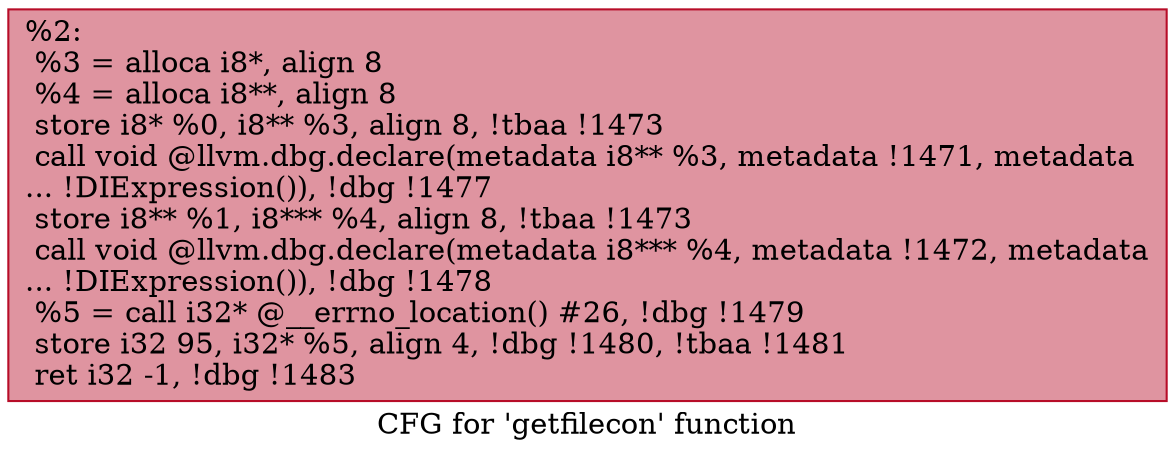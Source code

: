 digraph "CFG for 'getfilecon' function" {
	label="CFG for 'getfilecon' function";

	Node0x114b6b0 [shape=record,color="#b70d28ff", style=filled, fillcolor="#b70d2870",label="{%2:\l  %3 = alloca i8*, align 8\l  %4 = alloca i8**, align 8\l  store i8* %0, i8** %3, align 8, !tbaa !1473\l  call void @llvm.dbg.declare(metadata i8** %3, metadata !1471, metadata\l... !DIExpression()), !dbg !1477\l  store i8** %1, i8*** %4, align 8, !tbaa !1473\l  call void @llvm.dbg.declare(metadata i8*** %4, metadata !1472, metadata\l... !DIExpression()), !dbg !1478\l  %5 = call i32* @__errno_location() #26, !dbg !1479\l  store i32 95, i32* %5, align 4, !dbg !1480, !tbaa !1481\l  ret i32 -1, !dbg !1483\l}"];
}
